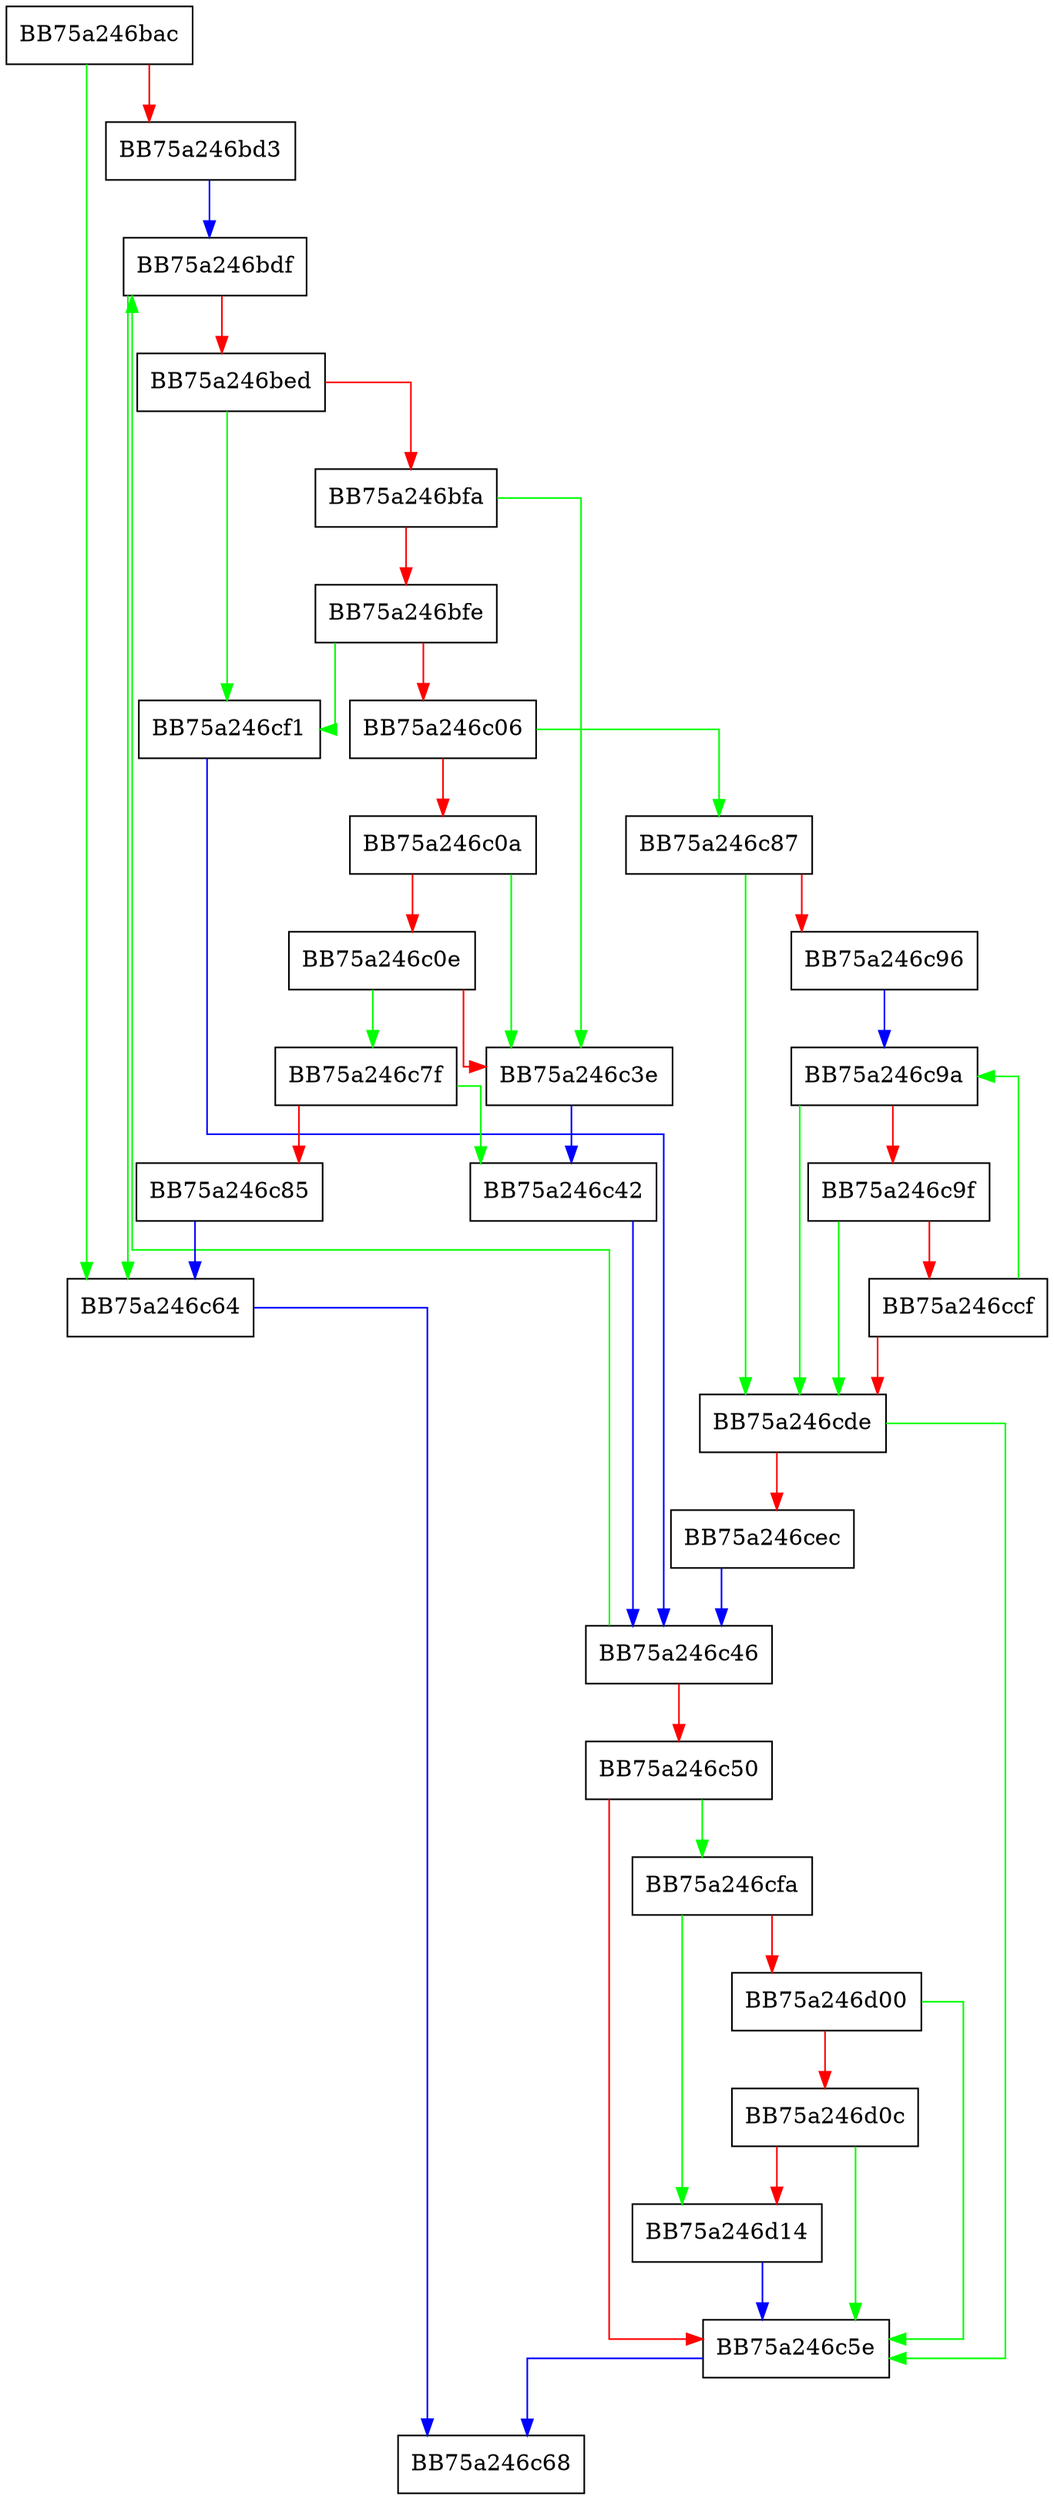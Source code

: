 digraph fsemu_goodmask {
  node [shape="box"];
  graph [splines=ortho];
  BB75a246bac -> BB75a246c64 [color="green"];
  BB75a246bac -> BB75a246bd3 [color="red"];
  BB75a246bd3 -> BB75a246bdf [color="blue"];
  BB75a246bdf -> BB75a246c64 [color="green"];
  BB75a246bdf -> BB75a246bed [color="red"];
  BB75a246bed -> BB75a246cf1 [color="green"];
  BB75a246bed -> BB75a246bfa [color="red"];
  BB75a246bfa -> BB75a246c3e [color="green"];
  BB75a246bfa -> BB75a246bfe [color="red"];
  BB75a246bfe -> BB75a246cf1 [color="green"];
  BB75a246bfe -> BB75a246c06 [color="red"];
  BB75a246c06 -> BB75a246c87 [color="green"];
  BB75a246c06 -> BB75a246c0a [color="red"];
  BB75a246c0a -> BB75a246c3e [color="green"];
  BB75a246c0a -> BB75a246c0e [color="red"];
  BB75a246c0e -> BB75a246c7f [color="green"];
  BB75a246c0e -> BB75a246c3e [color="red"];
  BB75a246c3e -> BB75a246c42 [color="blue"];
  BB75a246c42 -> BB75a246c46 [color="blue"];
  BB75a246c46 -> BB75a246bdf [color="green"];
  BB75a246c46 -> BB75a246c50 [color="red"];
  BB75a246c50 -> BB75a246cfa [color="green"];
  BB75a246c50 -> BB75a246c5e [color="red"];
  BB75a246c5e -> BB75a246c68 [color="blue"];
  BB75a246c64 -> BB75a246c68 [color="blue"];
  BB75a246c7f -> BB75a246c42 [color="green"];
  BB75a246c7f -> BB75a246c85 [color="red"];
  BB75a246c85 -> BB75a246c64 [color="blue"];
  BB75a246c87 -> BB75a246cde [color="green"];
  BB75a246c87 -> BB75a246c96 [color="red"];
  BB75a246c96 -> BB75a246c9a [color="blue"];
  BB75a246c9a -> BB75a246cde [color="green"];
  BB75a246c9a -> BB75a246c9f [color="red"];
  BB75a246c9f -> BB75a246cde [color="green"];
  BB75a246c9f -> BB75a246ccf [color="red"];
  BB75a246ccf -> BB75a246c9a [color="green"];
  BB75a246ccf -> BB75a246cde [color="red"];
  BB75a246cde -> BB75a246c5e [color="green"];
  BB75a246cde -> BB75a246cec [color="red"];
  BB75a246cec -> BB75a246c46 [color="blue"];
  BB75a246cf1 -> BB75a246c46 [color="blue"];
  BB75a246cfa -> BB75a246d14 [color="green"];
  BB75a246cfa -> BB75a246d00 [color="red"];
  BB75a246d00 -> BB75a246c5e [color="green"];
  BB75a246d00 -> BB75a246d0c [color="red"];
  BB75a246d0c -> BB75a246c5e [color="green"];
  BB75a246d0c -> BB75a246d14 [color="red"];
  BB75a246d14 -> BB75a246c5e [color="blue"];
}